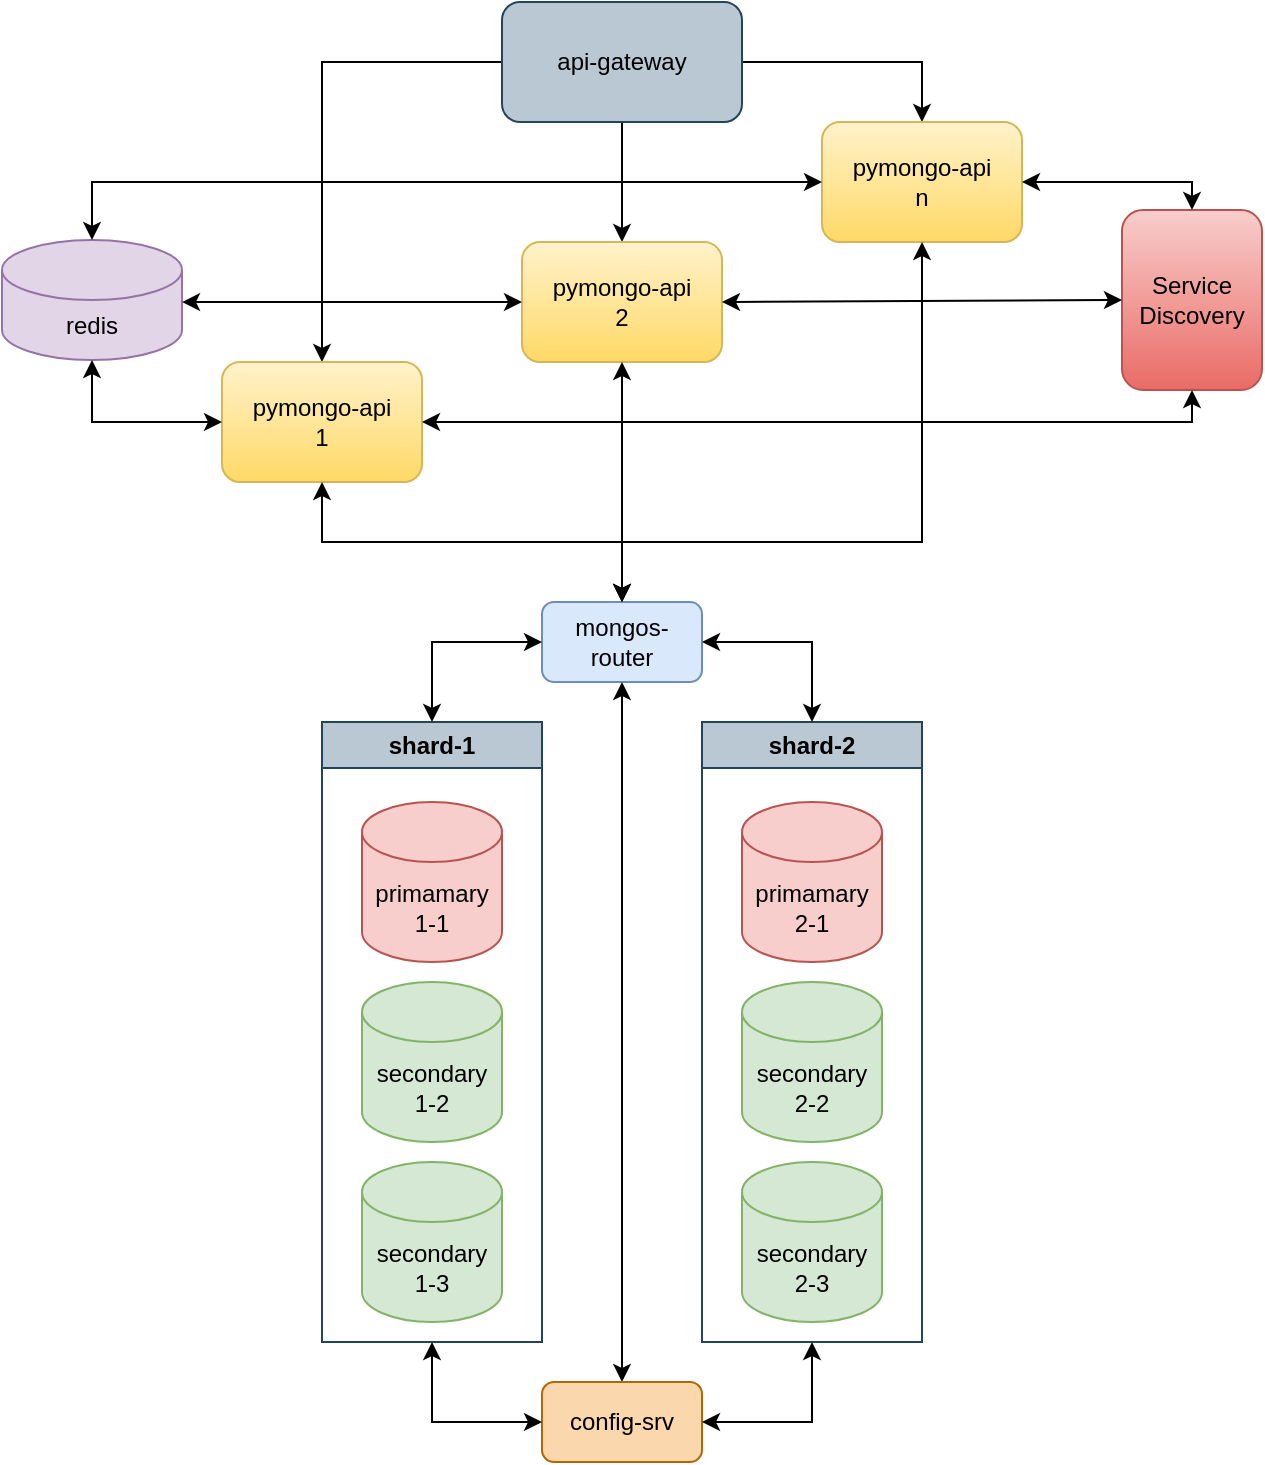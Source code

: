 <mxfile version="28.0.6">
  <diagram name="Page-1" id="-H_mtQnk-PTXWXPvYvuk">
    <mxGraphModel dx="1123" dy="659" grid="1" gridSize="10" guides="1" tooltips="1" connect="1" arrows="1" fold="1" page="1" pageScale="1" pageWidth="1169" pageHeight="827" background="#ffffff" math="0" shadow="0">
      <root>
        <mxCell id="0" />
        <mxCell id="1" parent="0" />
        <mxCell id="M3Q7F0y20DK5DFM-mO5N-11" value="shard-1" style="swimlane;whiteSpace=wrap;html=1;fillColor=#bac8d3;strokeColor=#23445d;" parent="1" vertex="1">
          <mxGeometry x="440" y="380" width="110" height="310" as="geometry">
            <mxRectangle x="110" y="200" width="140" height="30" as="alternateBounds" />
          </mxGeometry>
        </mxCell>
        <mxCell id="zA23MoTUsTF4_91t8viU-2" value="primamary&lt;br&gt;1-1" style="shape=cylinder3;whiteSpace=wrap;html=1;boundedLbl=1;backgroundOutline=1;size=15;fillColor=#f8cecc;strokeColor=#b85450;" parent="M3Q7F0y20DK5DFM-mO5N-11" vertex="1">
          <mxGeometry x="20" y="40" width="70" height="80" as="geometry" />
        </mxCell>
        <mxCell id="M3Q7F0y20DK5DFM-mO5N-37" value="secondary&lt;br&gt;1-2" style="shape=cylinder3;whiteSpace=wrap;html=1;boundedLbl=1;backgroundOutline=1;size=15;fillColor=#d5e8d4;strokeColor=#82b366;" parent="M3Q7F0y20DK5DFM-mO5N-11" vertex="1">
          <mxGeometry x="20" y="130" width="70" height="80" as="geometry" />
        </mxCell>
        <mxCell id="M3Q7F0y20DK5DFM-mO5N-38" value="secondary&lt;br&gt;1-3" style="shape=cylinder3;whiteSpace=wrap;html=1;boundedLbl=1;backgroundOutline=1;size=15;fillColor=#d5e8d4;strokeColor=#82b366;" parent="M3Q7F0y20DK5DFM-mO5N-11" vertex="1">
          <mxGeometry x="20" y="220" width="70" height="80" as="geometry" />
        </mxCell>
        <mxCell id="M3Q7F0y20DK5DFM-mO5N-16" value="shard-2" style="swimlane;whiteSpace=wrap;html=1;fillColor=#bac8d3;strokeColor=#23445d;" parent="1" vertex="1">
          <mxGeometry x="630" y="380" width="110" height="310" as="geometry">
            <mxRectangle x="110" y="200" width="140" height="30" as="alternateBounds" />
          </mxGeometry>
        </mxCell>
        <mxCell id="M3Q7F0y20DK5DFM-mO5N-17" value="primamary&lt;br&gt;2-1" style="shape=cylinder3;whiteSpace=wrap;html=1;boundedLbl=1;backgroundOutline=1;size=15;fillColor=#f8cecc;strokeColor=#b85450;" parent="M3Q7F0y20DK5DFM-mO5N-16" vertex="1">
          <mxGeometry x="20" y="40" width="70" height="80" as="geometry" />
        </mxCell>
        <mxCell id="M3Q7F0y20DK5DFM-mO5N-39" value="secondary&lt;br&gt;2-2" style="shape=cylinder3;whiteSpace=wrap;html=1;boundedLbl=1;backgroundOutline=1;size=15;fillColor=#d5e8d4;strokeColor=#82b366;" parent="M3Q7F0y20DK5DFM-mO5N-16" vertex="1">
          <mxGeometry x="20" y="130" width="70" height="80" as="geometry" />
        </mxCell>
        <mxCell id="M3Q7F0y20DK5DFM-mO5N-40" value="secondary&lt;br&gt;2-3" style="shape=cylinder3;whiteSpace=wrap;html=1;boundedLbl=1;backgroundOutline=1;size=15;fillColor=#d5e8d4;strokeColor=#82b366;" parent="M3Q7F0y20DK5DFM-mO5N-16" vertex="1">
          <mxGeometry x="20" y="220" width="70" height="80" as="geometry" />
        </mxCell>
        <mxCell id="M3Q7F0y20DK5DFM-mO5N-20" value="mongos-router" style="rounded=1;whiteSpace=wrap;html=1;fillColor=#dae8fc;strokeColor=#6c8ebf;" parent="1" vertex="1">
          <mxGeometry x="550" y="320" width="80" height="40" as="geometry" />
        </mxCell>
        <mxCell id="M3Q7F0y20DK5DFM-mO5N-30" value="" style="endArrow=classic;startArrow=classic;html=1;rounded=0;entryX=0;entryY=0.5;entryDx=0;entryDy=0;exitX=0.5;exitY=0;exitDx=0;exitDy=0;" parent="1" source="M3Q7F0y20DK5DFM-mO5N-11" target="M3Q7F0y20DK5DFM-mO5N-20" edge="1">
          <mxGeometry width="50" height="50" relative="1" as="geometry">
            <mxPoint x="490" y="360" as="sourcePoint" />
            <mxPoint x="540" y="310" as="targetPoint" />
            <Array as="points">
              <mxPoint x="495" y="340" />
            </Array>
          </mxGeometry>
        </mxCell>
        <mxCell id="M3Q7F0y20DK5DFM-mO5N-31" value="" style="endArrow=classic;startArrow=classic;html=1;rounded=0;exitX=1;exitY=0.5;exitDx=0;exitDy=0;entryX=0.5;entryY=0;entryDx=0;entryDy=0;" parent="1" source="M3Q7F0y20DK5DFM-mO5N-20" target="M3Q7F0y20DK5DFM-mO5N-16" edge="1">
          <mxGeometry width="50" height="50" relative="1" as="geometry">
            <mxPoint x="680" y="320" as="sourcePoint" />
            <mxPoint x="730" y="270" as="targetPoint" />
            <Array as="points">
              <mxPoint x="685" y="340" />
            </Array>
          </mxGeometry>
        </mxCell>
        <mxCell id="M3Q7F0y20DK5DFM-mO5N-35" value="" style="endArrow=classic;startArrow=classic;html=1;rounded=0;entryX=0.5;entryY=1;entryDx=0;entryDy=0;exitX=0.5;exitY=0;exitDx=0;exitDy=0;" parent="1" source="M3Q7F0y20DK5DFM-mO5N-36" target="M3Q7F0y20DK5DFM-mO5N-20" edge="1">
          <mxGeometry width="50" height="50" relative="1" as="geometry">
            <mxPoint x="590" y="540" as="sourcePoint" />
            <mxPoint x="620" y="400" as="targetPoint" />
          </mxGeometry>
        </mxCell>
        <mxCell id="M3Q7F0y20DK5DFM-mO5N-36" value="config-srv" style="rounded=1;whiteSpace=wrap;html=1;fillColor=#fad7ac;strokeColor=#b46504;" parent="1" vertex="1">
          <mxGeometry x="550" y="710" width="80" height="40" as="geometry" />
        </mxCell>
        <mxCell id="M3Q7F0y20DK5DFM-mO5N-41" value="" style="endArrow=classic;startArrow=classic;html=1;rounded=0;entryX=0;entryY=0.5;entryDx=0;entryDy=0;exitX=0.5;exitY=1;exitDx=0;exitDy=0;" parent="1" source="M3Q7F0y20DK5DFM-mO5N-11" target="M3Q7F0y20DK5DFM-mO5N-36" edge="1">
          <mxGeometry width="50" height="50" relative="1" as="geometry">
            <mxPoint x="450" y="790" as="sourcePoint" />
            <mxPoint x="500" y="740" as="targetPoint" />
            <Array as="points">
              <mxPoint x="495" y="730" />
            </Array>
          </mxGeometry>
        </mxCell>
        <mxCell id="M3Q7F0y20DK5DFM-mO5N-42" value="" style="endArrow=classic;startArrow=classic;html=1;rounded=0;entryX=0.5;entryY=1;entryDx=0;entryDy=0;exitX=1;exitY=0.5;exitDx=0;exitDy=0;" parent="1" source="M3Q7F0y20DK5DFM-mO5N-36" target="M3Q7F0y20DK5DFM-mO5N-16" edge="1">
          <mxGeometry width="50" height="50" relative="1" as="geometry">
            <mxPoint x="690" y="800" as="sourcePoint" />
            <mxPoint x="740" y="750" as="targetPoint" />
            <Array as="points">
              <mxPoint x="685" y="730" />
            </Array>
          </mxGeometry>
        </mxCell>
        <mxCell id="scUt7BSp7KANny1c2zFL-6" style="edgeStyle=orthogonalEdgeStyle;rounded=0;orthogonalLoop=1;jettySize=auto;html=1;" edge="1" parent="1" source="scUt7BSp7KANny1c2zFL-1" target="scUt7BSp7KANny1c2zFL-2">
          <mxGeometry relative="1" as="geometry" />
        </mxCell>
        <mxCell id="scUt7BSp7KANny1c2zFL-7" style="edgeStyle=orthogonalEdgeStyle;rounded=0;orthogonalLoop=1;jettySize=auto;html=1;entryX=0.5;entryY=0;entryDx=0;entryDy=0;" edge="1" parent="1" source="scUt7BSp7KANny1c2zFL-1" target="scUt7BSp7KANny1c2zFL-4">
          <mxGeometry relative="1" as="geometry" />
        </mxCell>
        <mxCell id="scUt7BSp7KANny1c2zFL-8" style="edgeStyle=orthogonalEdgeStyle;rounded=0;orthogonalLoop=1;jettySize=auto;html=1;" edge="1" parent="1" source="scUt7BSp7KANny1c2zFL-1" target="scUt7BSp7KANny1c2zFL-3">
          <mxGeometry relative="1" as="geometry" />
        </mxCell>
        <mxCell id="scUt7BSp7KANny1c2zFL-1" value="api-gateway" style="rounded=1;whiteSpace=wrap;html=1;fillColor=#bac8d3;strokeColor=#23445d;" vertex="1" parent="1">
          <mxGeometry x="530" y="20" width="120" height="60" as="geometry" />
        </mxCell>
        <mxCell id="scUt7BSp7KANny1c2zFL-2" value="pymongo-api&lt;br&gt;1" style="rounded=1;whiteSpace=wrap;html=1;fillColor=#fff2cc;gradientColor=#ffd966;strokeColor=#d6b656;" vertex="1" parent="1">
          <mxGeometry x="390" y="200" width="100" height="60" as="geometry" />
        </mxCell>
        <mxCell id="scUt7BSp7KANny1c2zFL-3" value="pymongo-api&lt;br&gt;2" style="rounded=1;whiteSpace=wrap;html=1;fillColor=#fff2cc;gradientColor=#ffd966;strokeColor=#d6b656;" vertex="1" parent="1">
          <mxGeometry x="540" y="140" width="100" height="60" as="geometry" />
        </mxCell>
        <mxCell id="scUt7BSp7KANny1c2zFL-4" value="pymongo-api&lt;br&gt;n" style="rounded=1;whiteSpace=wrap;html=1;fillColor=#fff2cc;gradientColor=#ffd966;strokeColor=#d6b656;" vertex="1" parent="1">
          <mxGeometry x="690" y="80" width="100" height="60" as="geometry" />
        </mxCell>
        <mxCell id="scUt7BSp7KANny1c2zFL-5" value="Service&lt;br&gt;Discovery" style="rounded=1;whiteSpace=wrap;html=1;fillColor=#f8cecc;gradientColor=#ea6b66;strokeColor=#b85450;" vertex="1" parent="1">
          <mxGeometry x="840" y="124" width="70" height="90" as="geometry" />
        </mxCell>
        <mxCell id="scUt7BSp7KANny1c2zFL-13" value="redis" style="shape=cylinder3;whiteSpace=wrap;html=1;boundedLbl=1;backgroundOutline=1;size=15;fillColor=#e1d5e7;strokeColor=#9673a6;" vertex="1" parent="1">
          <mxGeometry x="280" y="139" width="90" height="60" as="geometry" />
        </mxCell>
        <mxCell id="scUt7BSp7KANny1c2zFL-17" value="" style="endArrow=classic;startArrow=classic;html=1;rounded=0;exitX=0.5;exitY=1;exitDx=0;exitDy=0;exitPerimeter=0;" edge="1" parent="1" source="scUt7BSp7KANny1c2zFL-13">
          <mxGeometry width="50" height="50" relative="1" as="geometry">
            <mxPoint x="340" y="280" as="sourcePoint" />
            <mxPoint x="390" y="230" as="targetPoint" />
            <Array as="points">
              <mxPoint x="325" y="230" />
            </Array>
          </mxGeometry>
        </mxCell>
        <mxCell id="scUt7BSp7KANny1c2zFL-20" value="" style="endArrow=classic;startArrow=classic;html=1;rounded=0;exitX=1;exitY=0.517;exitDx=0;exitDy=0;exitPerimeter=0;" edge="1" parent="1" source="scUt7BSp7KANny1c2zFL-13">
          <mxGeometry width="50" height="50" relative="1" as="geometry">
            <mxPoint x="490" y="220" as="sourcePoint" />
            <mxPoint x="540" y="170" as="targetPoint" />
          </mxGeometry>
        </mxCell>
        <mxCell id="scUt7BSp7KANny1c2zFL-21" value="" style="endArrow=classic;startArrow=classic;html=1;rounded=0;entryX=0;entryY=0.5;entryDx=0;entryDy=0;exitX=0.5;exitY=0;exitDx=0;exitDy=0;exitPerimeter=0;" edge="1" parent="1" source="scUt7BSp7KANny1c2zFL-13" target="scUt7BSp7KANny1c2zFL-4">
          <mxGeometry width="50" height="50" relative="1" as="geometry">
            <mxPoint x="330" y="130" as="sourcePoint" />
            <mxPoint x="380" y="80" as="targetPoint" />
            <Array as="points">
              <mxPoint x="325" y="110" />
            </Array>
          </mxGeometry>
        </mxCell>
        <mxCell id="scUt7BSp7KANny1c2zFL-30" value="" style="endArrow=classic;startArrow=classic;html=1;rounded=0;entryX=0.5;entryY=1;entryDx=0;entryDy=0;" edge="1" parent="1" target="scUt7BSp7KANny1c2zFL-5">
          <mxGeometry width="50" height="50" relative="1" as="geometry">
            <mxPoint x="490" y="230" as="sourcePoint" />
            <mxPoint x="540" y="180" as="targetPoint" />
            <Array as="points">
              <mxPoint x="875" y="230" />
            </Array>
          </mxGeometry>
        </mxCell>
        <mxCell id="scUt7BSp7KANny1c2zFL-31" value="" style="endArrow=classic;startArrow=classic;html=1;rounded=0;entryX=0;entryY=0.5;entryDx=0;entryDy=0;" edge="1" parent="1" target="scUt7BSp7KANny1c2zFL-5">
          <mxGeometry width="50" height="50" relative="1" as="geometry">
            <mxPoint x="640" y="170" as="sourcePoint" />
            <mxPoint x="690" y="120" as="targetPoint" />
          </mxGeometry>
        </mxCell>
        <mxCell id="scUt7BSp7KANny1c2zFL-32" value="" style="endArrow=classic;startArrow=classic;html=1;rounded=0;entryX=0.5;entryY=0;entryDx=0;entryDy=0;" edge="1" parent="1" target="scUt7BSp7KANny1c2zFL-5">
          <mxGeometry width="50" height="50" relative="1" as="geometry">
            <mxPoint x="790" y="110" as="sourcePoint" />
            <mxPoint x="840" y="60" as="targetPoint" />
            <Array as="points">
              <mxPoint x="875" y="110" />
            </Array>
          </mxGeometry>
        </mxCell>
        <mxCell id="scUt7BSp7KANny1c2zFL-33" value="" style="endArrow=classic;startArrow=classic;html=1;rounded=0;entryX=0.5;entryY=1;entryDx=0;entryDy=0;" edge="1" parent="1" target="scUt7BSp7KANny1c2zFL-3">
          <mxGeometry width="50" height="50" relative="1" as="geometry">
            <mxPoint x="590" y="320" as="sourcePoint" />
            <mxPoint x="640" y="270" as="targetPoint" />
          </mxGeometry>
        </mxCell>
        <mxCell id="scUt7BSp7KANny1c2zFL-34" value="" style="endArrow=classic;startArrow=classic;html=1;rounded=0;exitX=0.5;exitY=0;exitDx=0;exitDy=0;" edge="1" parent="1" source="M3Q7F0y20DK5DFM-mO5N-20">
          <mxGeometry width="50" height="50" relative="1" as="geometry">
            <mxPoint x="390" y="310" as="sourcePoint" />
            <mxPoint x="440" y="260" as="targetPoint" />
            <Array as="points">
              <mxPoint x="590" y="290" />
              <mxPoint x="440" y="290" />
            </Array>
          </mxGeometry>
        </mxCell>
        <mxCell id="scUt7BSp7KANny1c2zFL-35" value="" style="endArrow=classic;startArrow=classic;html=1;rounded=0;exitX=0.5;exitY=0;exitDx=0;exitDy=0;entryX=0.5;entryY=1;entryDx=0;entryDy=0;" edge="1" parent="1" source="M3Q7F0y20DK5DFM-mO5N-20" target="scUt7BSp7KANny1c2zFL-4">
          <mxGeometry width="50" height="50" relative="1" as="geometry">
            <mxPoint x="690" y="290" as="sourcePoint" />
            <mxPoint x="740" y="240" as="targetPoint" />
            <Array as="points">
              <mxPoint x="590" y="290" />
              <mxPoint x="740" y="290" />
            </Array>
          </mxGeometry>
        </mxCell>
      </root>
    </mxGraphModel>
  </diagram>
</mxfile>
